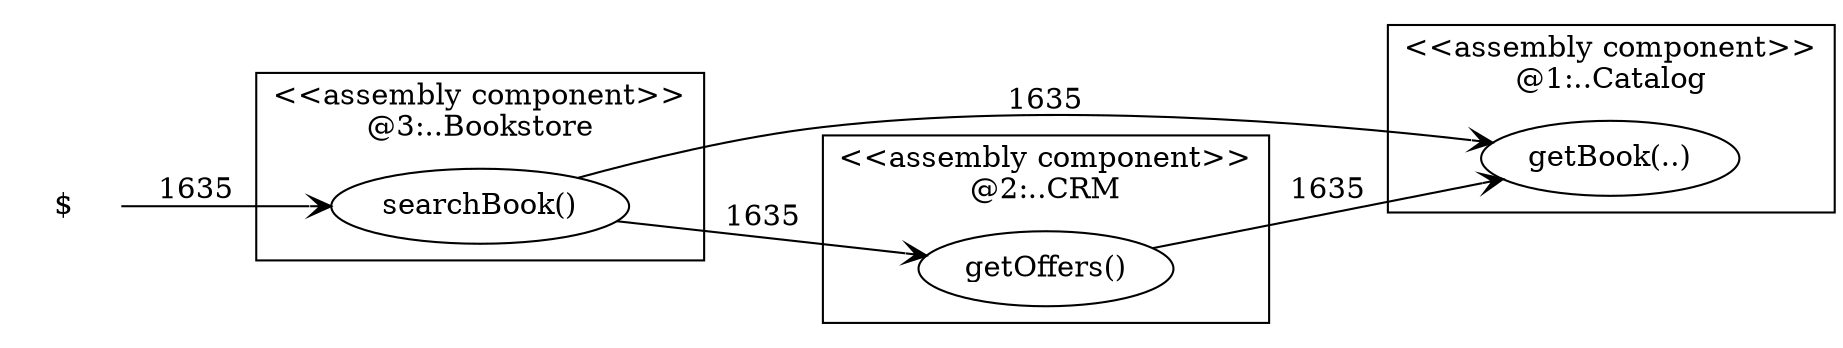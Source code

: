 digraph G {
 rankdir=LR;
"depNode_0" [label="$",shape="none"]
subgraph "cluster_component_1" {
 label = "<<assembly component>>\n@1:..Catalog";
 shape = "box";
 style = "filled";
 fillcolor = "white";
"depNode_2" [label="getBook(..)",shape="oval",style="filled",color="#000000",fillcolor="white"]
}
subgraph "cluster_component_2" {
 label = "<<assembly component>>\n@2:..CRM";
 shape = "box";
 style = "filled";
 fillcolor = "white";
"depNode_3" [label="getOffers()",shape="oval",style="filled",color="#000000",fillcolor="white"]
}
subgraph "cluster_component_3" {
 label = "<<assembly component>>\n@3:..Bookstore";
 shape = "box";
 style = "filled";
 fillcolor = "white";
"depNode_1" [label="searchBook()",shape="oval",style="filled",color="#000000",fillcolor="white"]
}
depNode_0->depNode_1[label=1635, style="solid", arrowhead="open", color="#000000"]
depNode_1->depNode_2[label=1635, style="solid", arrowhead="open", color="#000000"]
depNode_1->depNode_3[label=1635, style="solid", arrowhead="open", color="#000000"]
depNode_3->depNode_2[label=1635, style="solid", arrowhead="open", color="#000000"]
}
